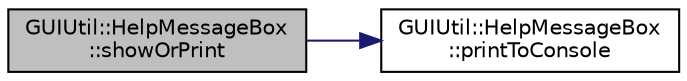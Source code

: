 digraph "GUIUtil::HelpMessageBox::showOrPrint"
{
  edge [fontname="Helvetica",fontsize="10",labelfontname="Helvetica",labelfontsize="10"];
  node [fontname="Helvetica",fontsize="10",shape=record];
  rankdir="LR";
  Node9 [label="GUIUtil::HelpMessageBox\l::showOrPrint",height=0.2,width=0.4,color="black", fillcolor="grey75", style="filled", fontcolor="black"];
  Node9 -> Node10 [color="midnightblue",fontsize="10",style="solid",fontname="Helvetica"];
  Node10 [label="GUIUtil::HelpMessageBox\l::printToConsole",height=0.2,width=0.4,color="black", fillcolor="white", style="filled",URL="$d8/da6/class_g_u_i_util_1_1_help_message_box.html#afbd5a1cd2e1e43e807fda73d6e3d69e5",tooltip="Print help message to console. "];
}
